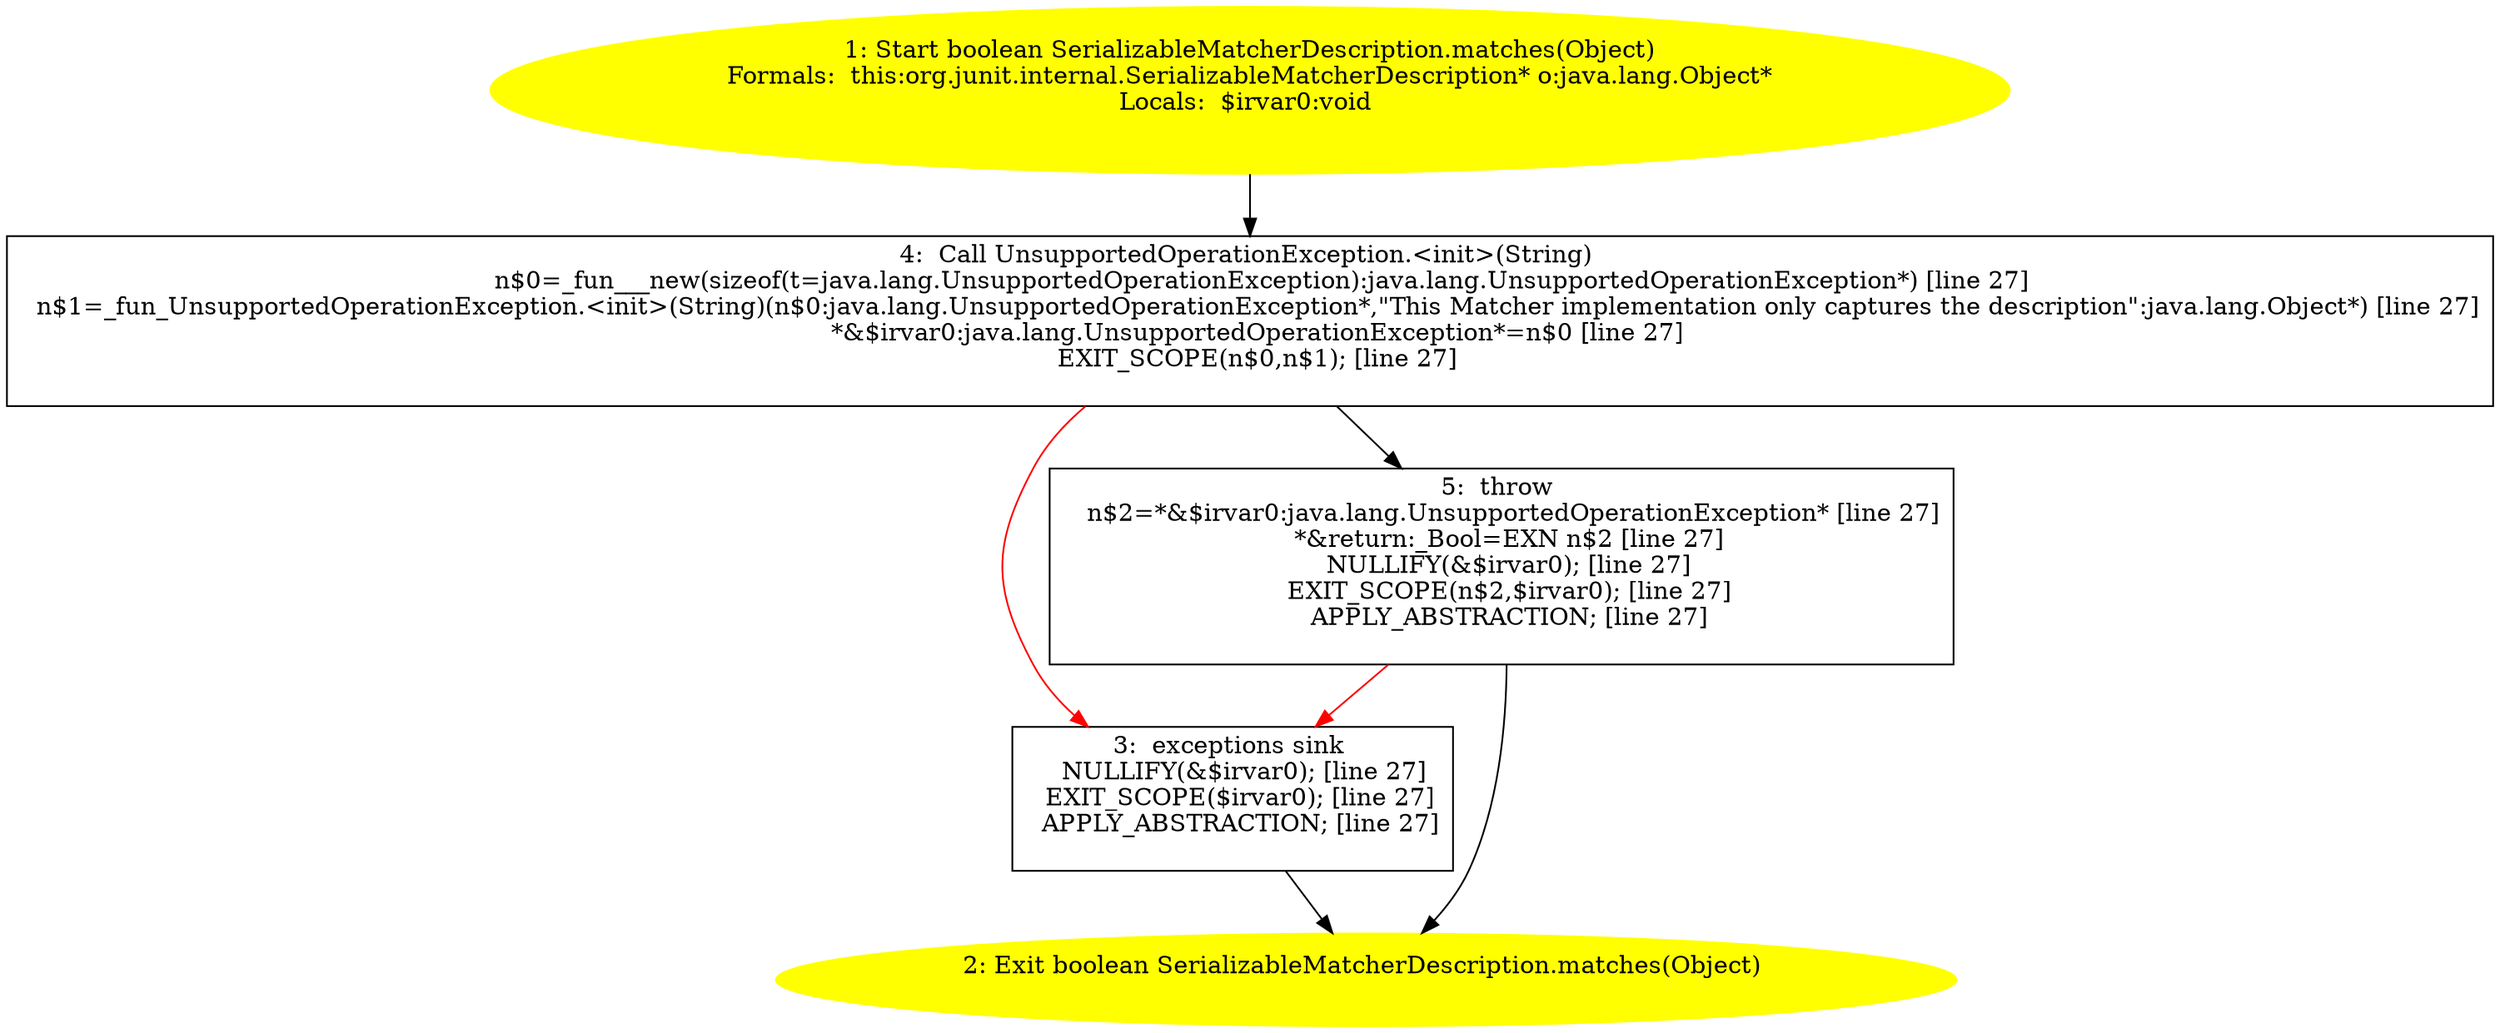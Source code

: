/* @generated */
digraph cfg {
"org.junit.internal.SerializableMatcherDescription.matches(java.lang.Object):boolean.b5d942882723203503cd4f6a55aabb16_1" [label="1: Start boolean SerializableMatcherDescription.matches(Object)\nFormals:  this:org.junit.internal.SerializableMatcherDescription* o:java.lang.Object*\nLocals:  $irvar0:void \n  " color=yellow style=filled]
	

	 "org.junit.internal.SerializableMatcherDescription.matches(java.lang.Object):boolean.b5d942882723203503cd4f6a55aabb16_1" -> "org.junit.internal.SerializableMatcherDescription.matches(java.lang.Object):boolean.b5d942882723203503cd4f6a55aabb16_4" ;
"org.junit.internal.SerializableMatcherDescription.matches(java.lang.Object):boolean.b5d942882723203503cd4f6a55aabb16_2" [label="2: Exit boolean SerializableMatcherDescription.matches(Object) \n  " color=yellow style=filled]
	

"org.junit.internal.SerializableMatcherDescription.matches(java.lang.Object):boolean.b5d942882723203503cd4f6a55aabb16_3" [label="3:  exceptions sink \n   NULLIFY(&$irvar0); [line 27]\n  EXIT_SCOPE($irvar0); [line 27]\n  APPLY_ABSTRACTION; [line 27]\n " shape="box"]
	

	 "org.junit.internal.SerializableMatcherDescription.matches(java.lang.Object):boolean.b5d942882723203503cd4f6a55aabb16_3" -> "org.junit.internal.SerializableMatcherDescription.matches(java.lang.Object):boolean.b5d942882723203503cd4f6a55aabb16_2" ;
"org.junit.internal.SerializableMatcherDescription.matches(java.lang.Object):boolean.b5d942882723203503cd4f6a55aabb16_4" [label="4:  Call UnsupportedOperationException.<init>(String) \n   n$0=_fun___new(sizeof(t=java.lang.UnsupportedOperationException):java.lang.UnsupportedOperationException*) [line 27]\n  n$1=_fun_UnsupportedOperationException.<init>(String)(n$0:java.lang.UnsupportedOperationException*,\"This Matcher implementation only captures the description\":java.lang.Object*) [line 27]\n  *&$irvar0:java.lang.UnsupportedOperationException*=n$0 [line 27]\n  EXIT_SCOPE(n$0,n$1); [line 27]\n " shape="box"]
	

	 "org.junit.internal.SerializableMatcherDescription.matches(java.lang.Object):boolean.b5d942882723203503cd4f6a55aabb16_4" -> "org.junit.internal.SerializableMatcherDescription.matches(java.lang.Object):boolean.b5d942882723203503cd4f6a55aabb16_5" ;
	 "org.junit.internal.SerializableMatcherDescription.matches(java.lang.Object):boolean.b5d942882723203503cd4f6a55aabb16_4" -> "org.junit.internal.SerializableMatcherDescription.matches(java.lang.Object):boolean.b5d942882723203503cd4f6a55aabb16_3" [color="red" ];
"org.junit.internal.SerializableMatcherDescription.matches(java.lang.Object):boolean.b5d942882723203503cd4f6a55aabb16_5" [label="5:  throw \n   n$2=*&$irvar0:java.lang.UnsupportedOperationException* [line 27]\n  *&return:_Bool=EXN n$2 [line 27]\n  NULLIFY(&$irvar0); [line 27]\n  EXIT_SCOPE(n$2,$irvar0); [line 27]\n  APPLY_ABSTRACTION; [line 27]\n " shape="box"]
	

	 "org.junit.internal.SerializableMatcherDescription.matches(java.lang.Object):boolean.b5d942882723203503cd4f6a55aabb16_5" -> "org.junit.internal.SerializableMatcherDescription.matches(java.lang.Object):boolean.b5d942882723203503cd4f6a55aabb16_2" ;
	 "org.junit.internal.SerializableMatcherDescription.matches(java.lang.Object):boolean.b5d942882723203503cd4f6a55aabb16_5" -> "org.junit.internal.SerializableMatcherDescription.matches(java.lang.Object):boolean.b5d942882723203503cd4f6a55aabb16_3" [color="red" ];
}
